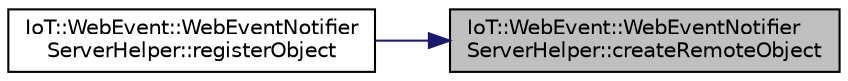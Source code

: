 digraph "IoT::WebEvent::WebEventNotifierServerHelper::createRemoteObject"
{
 // LATEX_PDF_SIZE
  edge [fontname="Helvetica",fontsize="10",labelfontname="Helvetica",labelfontsize="10"];
  node [fontname="Helvetica",fontsize="10",shape=record];
  rankdir="RL";
  Node1 [label="IoT::WebEvent::WebEventNotifier\lServerHelper::createRemoteObject",height=0.2,width=0.4,color="black", fillcolor="grey75", style="filled", fontcolor="black",tooltip="Destroys the WebEventNotifierServerHelper."];
  Node1 -> Node2 [dir="back",color="midnightblue",fontsize="10",style="solid"];
  Node2 [label="IoT::WebEvent::WebEventNotifier\lServerHelper::registerObject",height=0.2,width=0.4,color="black", fillcolor="white", style="filled",URL="$classIoT_1_1WebEvent_1_1WebEventNotifierServerHelper.html#a8880a914255e589157963c259dd808b2",tooltip="Creates and returns a RemoteObject wrapper for the given IoT::WebEvent::WebEventNotifier instance."];
}
